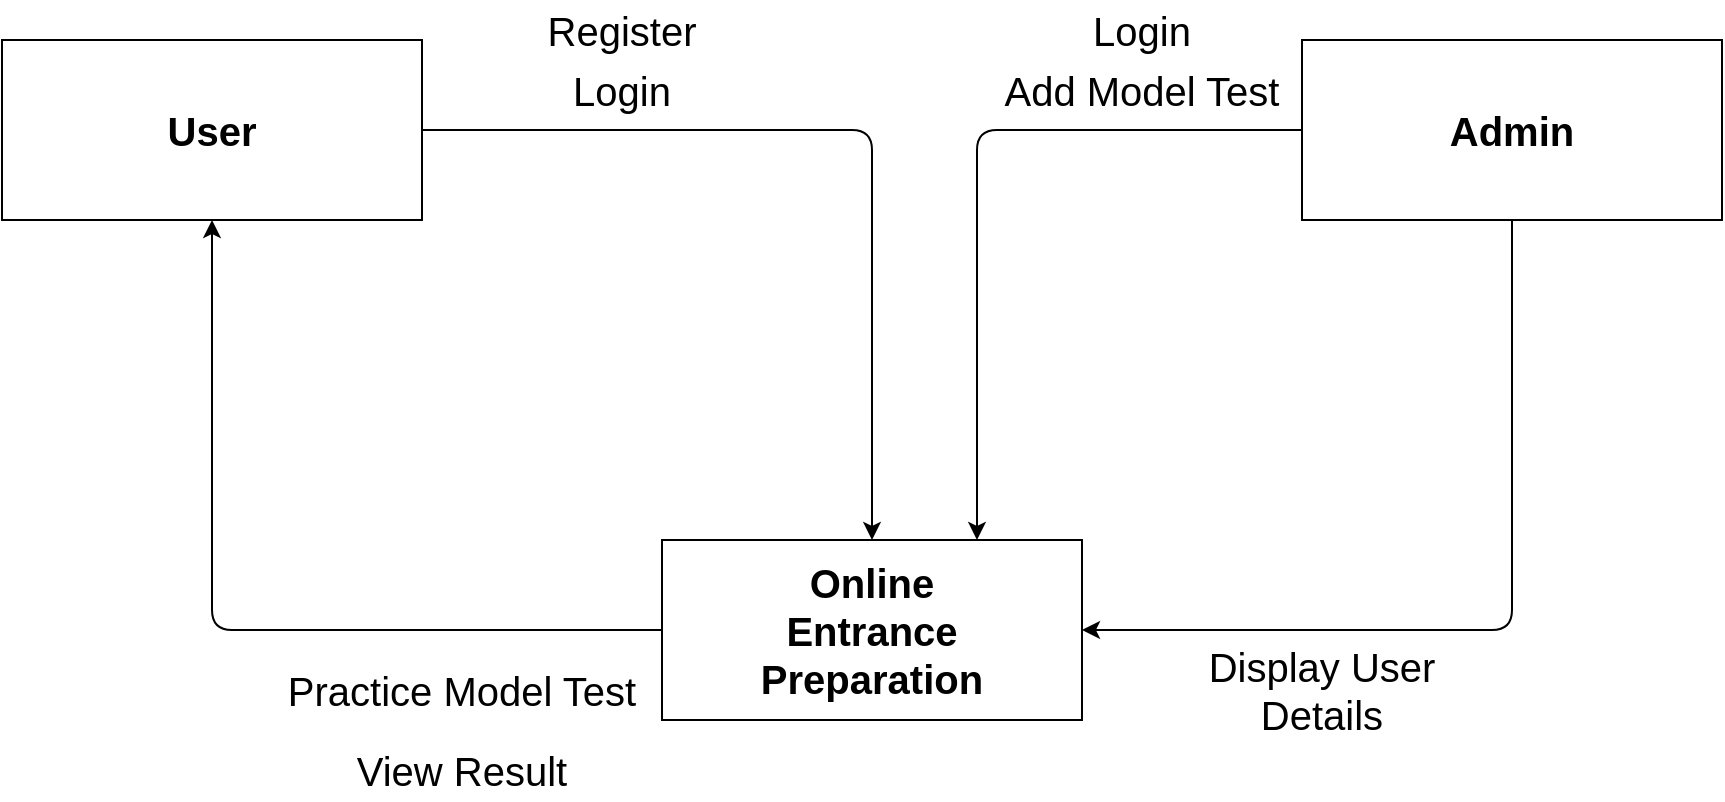 <mxfile version="22.0.2" type="device">
  <diagram name="Page-1" id="xAIUPiQQsuFDbpLcUBZB">
    <mxGraphModel dx="4656" dy="1632" grid="1" gridSize="10" guides="1" tooltips="1" connect="1" arrows="1" fold="1" page="0" pageScale="1" pageWidth="850" pageHeight="1100" math="0" shadow="0">
      <root>
        <mxCell id="0" />
        <mxCell id="1" parent="0" />
        <mxCell id="gCMCnooDs_9s_WLoUmEO-18" style="edgeStyle=orthogonalEdgeStyle;rounded=1;orthogonalLoop=1;jettySize=auto;html=1;exitX=1;exitY=0.5;exitDx=0;exitDy=0;entryX=0.5;entryY=0;entryDx=0;entryDy=0;" edge="1" parent="1" source="gCMCnooDs_9s_WLoUmEO-10" target="gCMCnooDs_9s_WLoUmEO-12">
          <mxGeometry relative="1" as="geometry" />
        </mxCell>
        <mxCell id="gCMCnooDs_9s_WLoUmEO-10" value="&lt;span style=&quot;font-size: 20px;&quot;&gt;&lt;b&gt;User&lt;/b&gt;&lt;/span&gt;" style="rounded=0;whiteSpace=wrap;html=1;" vertex="1" parent="1">
          <mxGeometry x="-1050" y="480" width="210" height="90" as="geometry" />
        </mxCell>
        <mxCell id="gCMCnooDs_9s_WLoUmEO-16" style="edgeStyle=orthogonalEdgeStyle;rounded=1;orthogonalLoop=1;jettySize=auto;html=1;exitX=0.5;exitY=1;exitDx=0;exitDy=0;entryX=1;entryY=0.5;entryDx=0;entryDy=0;" edge="1" parent="1" source="gCMCnooDs_9s_WLoUmEO-11" target="gCMCnooDs_9s_WLoUmEO-12">
          <mxGeometry relative="1" as="geometry" />
        </mxCell>
        <mxCell id="gCMCnooDs_9s_WLoUmEO-19" style="edgeStyle=orthogonalEdgeStyle;rounded=1;orthogonalLoop=1;jettySize=auto;html=1;exitX=0;exitY=0.5;exitDx=0;exitDy=0;entryX=0.75;entryY=0;entryDx=0;entryDy=0;" edge="1" parent="1" source="gCMCnooDs_9s_WLoUmEO-11" target="gCMCnooDs_9s_WLoUmEO-12">
          <mxGeometry relative="1" as="geometry" />
        </mxCell>
        <mxCell id="gCMCnooDs_9s_WLoUmEO-11" value="&lt;span style=&quot;font-size: 20px;&quot;&gt;&lt;b&gt;Admin&lt;/b&gt;&lt;/span&gt;" style="rounded=0;whiteSpace=wrap;html=1;" vertex="1" parent="1">
          <mxGeometry x="-400" y="480" width="210" height="90" as="geometry" />
        </mxCell>
        <mxCell id="gCMCnooDs_9s_WLoUmEO-15" style="edgeStyle=orthogonalEdgeStyle;rounded=1;orthogonalLoop=1;jettySize=auto;html=1;exitX=0;exitY=0.5;exitDx=0;exitDy=0;entryX=0.5;entryY=1;entryDx=0;entryDy=0;" edge="1" parent="1" source="gCMCnooDs_9s_WLoUmEO-12" target="gCMCnooDs_9s_WLoUmEO-10">
          <mxGeometry relative="1" as="geometry" />
        </mxCell>
        <mxCell id="gCMCnooDs_9s_WLoUmEO-12" value="&lt;font style=&quot;font-size: 20px;&quot;&gt;&lt;b&gt;Online&lt;br&gt;Entrance&lt;br&gt;Preparation&lt;/b&gt;&lt;/font&gt;" style="rounded=0;whiteSpace=wrap;html=1;" vertex="1" parent="1">
          <mxGeometry x="-720" y="730" width="210" height="90" as="geometry" />
        </mxCell>
        <mxCell id="gCMCnooDs_9s_WLoUmEO-20" value="&lt;font style=&quot;font-size: 20px;&quot;&gt;Register&lt;/font&gt;" style="text;html=1;strokeColor=none;fillColor=none;align=center;verticalAlign=middle;whiteSpace=wrap;rounded=0;" vertex="1" parent="1">
          <mxGeometry x="-820" y="460" width="160" height="30" as="geometry" />
        </mxCell>
        <mxCell id="gCMCnooDs_9s_WLoUmEO-21" value="&lt;font style=&quot;font-size: 20px;&quot;&gt;Login&lt;/font&gt;" style="text;html=1;strokeColor=none;fillColor=none;align=center;verticalAlign=middle;whiteSpace=wrap;rounded=0;" vertex="1" parent="1">
          <mxGeometry x="-820" y="490" width="160" height="30" as="geometry" />
        </mxCell>
        <mxCell id="gCMCnooDs_9s_WLoUmEO-23" value="&lt;span style=&quot;font-size: 20px;&quot;&gt;Practice Model Test&lt;/span&gt;" style="text;html=1;strokeColor=none;fillColor=none;align=center;verticalAlign=middle;whiteSpace=wrap;rounded=0;" vertex="1" parent="1">
          <mxGeometry x="-910" y="790" width="180" height="30" as="geometry" />
        </mxCell>
        <mxCell id="gCMCnooDs_9s_WLoUmEO-24" value="&lt;span style=&quot;font-size: 20px;&quot;&gt;View Result&lt;/span&gt;" style="text;html=1;strokeColor=none;fillColor=none;align=center;verticalAlign=middle;whiteSpace=wrap;rounded=0;" vertex="1" parent="1">
          <mxGeometry x="-910" y="830" width="180" height="30" as="geometry" />
        </mxCell>
        <mxCell id="gCMCnooDs_9s_WLoUmEO-25" value="&lt;span style=&quot;font-size: 20px;&quot;&gt;Login&lt;/span&gt;" style="text;html=1;strokeColor=none;fillColor=none;align=center;verticalAlign=middle;whiteSpace=wrap;rounded=0;" vertex="1" parent="1">
          <mxGeometry x="-570" y="460" width="180" height="30" as="geometry" />
        </mxCell>
        <mxCell id="gCMCnooDs_9s_WLoUmEO-26" value="&lt;span style=&quot;font-size: 20px;&quot;&gt;Add Model Test&lt;/span&gt;" style="text;html=1;strokeColor=none;fillColor=none;align=center;verticalAlign=middle;whiteSpace=wrap;rounded=0;" vertex="1" parent="1">
          <mxGeometry x="-570" y="490" width="180" height="30" as="geometry" />
        </mxCell>
        <mxCell id="gCMCnooDs_9s_WLoUmEO-27" value="&lt;span style=&quot;font-size: 20px;&quot;&gt;Display User Details&lt;/span&gt;" style="text;html=1;strokeColor=none;fillColor=none;align=center;verticalAlign=middle;whiteSpace=wrap;rounded=0;" vertex="1" parent="1">
          <mxGeometry x="-480" y="790" width="180" height="30" as="geometry" />
        </mxCell>
      </root>
    </mxGraphModel>
  </diagram>
</mxfile>
